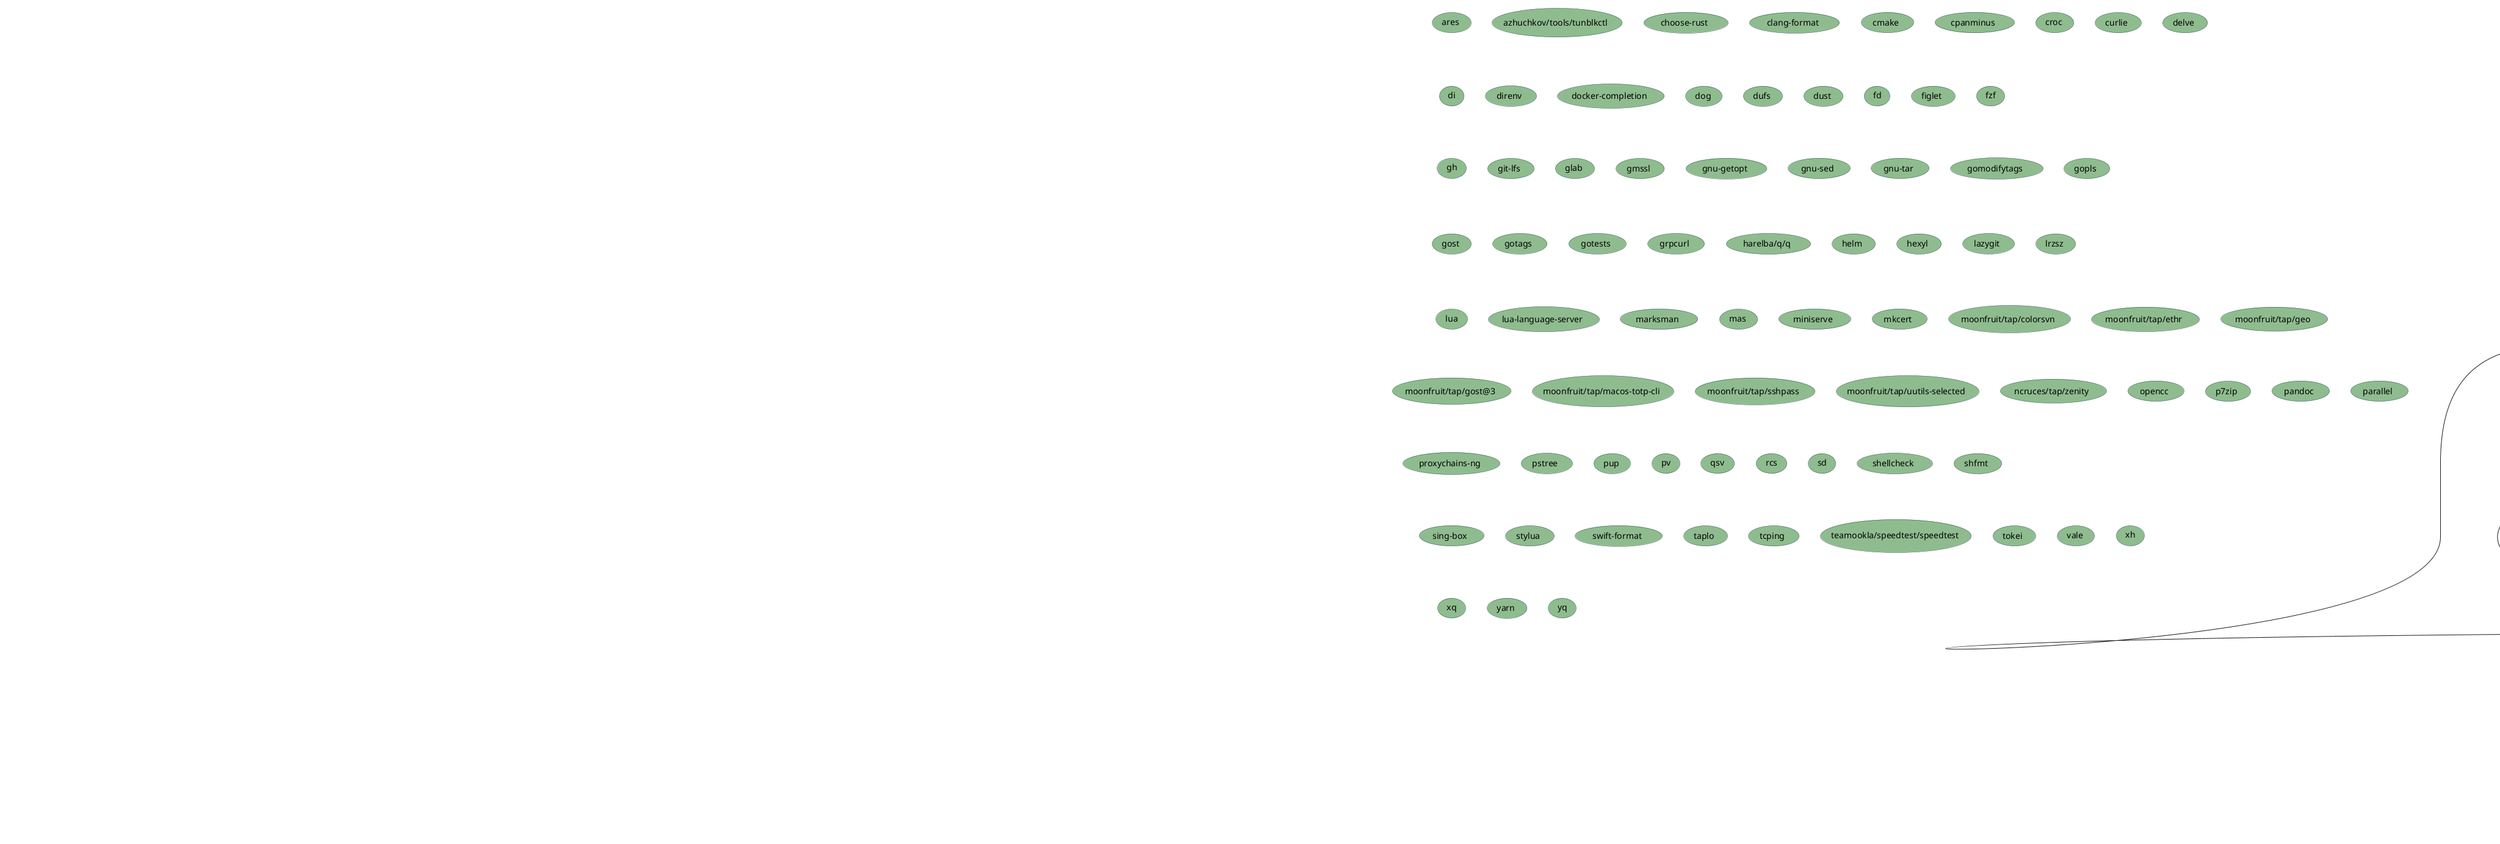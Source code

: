 @startuml homebrew
skinparam usecase {
    BorderColor DarkSlateGray
    BackgroundColor DarkSeaGreen
    BackgroundColor<< req >> ForestGreen
    BackgroundColor<< dep >> DarkGoldenRod
}
(abseil) << dep >>
(ant)
(ant)-->(openjdk)
(aom) << dep >>
(aom)-->(jpeg-xl)
(aom)-->(libvmaf)
(apr) << dep >>
(apr-util) << dep >>
(apr-util)-->(apr)
(apr-util)-->(openssl@3)
(ares)
(aria2)
(aria2)-->(gettext)
(aria2)-->(libssh2)
(aria2)-->(openssl@3)
(aria2)-->(sqlite)
(autojump)
(autojump)-->(python@3.12)
(avro-c) << dep >>
(avro-c)-->(jansson)
(avro-c)-->(snappy)
(avro-c)-->(xz)
(azhuchkov/tools/tunblkctl)
(bash)
(bash-completion@2)
(bash-completion@2)-->(bash)
(bash-language-server)
(bash-language-server)-->(node)
(bat)
(bat)-->(libgit2)
(bat)-->(oniguruma)
(bfg)
(bfg)-->(openjdk)
(black)
(black)-->(python-attrs)
(black)-->(python-click)
(black)-->(python-idna)
(black)-->(python-packaging)
(black)-->(python-pathspec)
(black)-->(python-platformdirs)
(black)-->(python@3.12)
(brotli) << dep >>
(c-ares) << dep >>
(ca-certificates) << dep >>
(cairo) << dep >>
(cairo)-->(fontconfig)
(cairo)-->(freetype)
(cairo)-->(glib)
(cairo)-->(libpng)
(cairo)-->(libx11)
(cairo)-->(libxcb)
(cairo)-->(libxext)
(cairo)-->(libxrender)
(cairo)-->(lzo)
(cairo)-->(pixman)
(capstone) << dep >>
(choose-rust)
(clang-format)
(cmake)
(codespell)
(codespell)-->(python@3.11)
(colima)
(colima)-->(lima)
(cpanminus)
(croc)
(curl)
(curl)-->(brotli)
(curl)-->(libidn2)
(curl)-->(libnghttp2)
(curl)-->(libssh2)
(curl)-->(openldap)
(curl)-->(openssl@3)
(curl)-->(rtmpdump)
(curl)-->(zstd)
(curlie)
(delve)
(deno)
(deno)-->(sqlite)
(di)
(direnv)
(docker-completion)
(dog)
(dtc) << dep >>
(dufs)
(dust)
(eslint)
(eslint)-->(node)
(eza)
(eza)-->(libgit2)
(fd)
(fdupes)
(fdupes)-->(pcre2)
(figlet)
(file-formula)
(file-formula)-->(libmagic)
(flake8)
(flake8)-->(python@3.12)
(fontconfig) << dep >>
(fontconfig)-->(freetype)
(fossil)
(fossil)-->(openssl@3)
(freetype) << dep >>
(freetype)-->(libpng)
(fribidi) << dep >>
(fzf)
(gawk)
(gawk)-->(gettext)
(gawk)-->(mpfr)
(gawk)-->(readline)
(gd) << dep >>
(gd)-->(fontconfig)
(gd)-->(freetype)
(gd)-->(jpeg-turbo)
(gd)-->(libavif)
(gd)-->(libpng)
(gd)-->(libtiff)
(gd)-->(webp)
(gdk-pixbuf) << dep >>
(gdk-pixbuf)-->(glib)
(gdk-pixbuf)-->(jpeg-turbo)
(gdk-pixbuf)-->(libpng)
(gdk-pixbuf)-->(libtiff)
(gettext) << dep >>
(gh)
(giflib) << dep >>
(git)
(git)-->(gettext)
(git)-->(pcre2)
(git-lfs)
(git-secret)
(git-secret)-->(gawk)
(git-secret)-->(gnupg)
(git-svn)
(git-svn)-->(git)
(git-svn)-->(subversion)
(glab)
(glib) << dep >>
(glib)-->(gettext)
(glib)-->(pcre2)
(gmp) << dep >>
(gmssl)
(gnu-getopt)
(gnu-sed)
(gnu-tar)
(gnupg)
(gnupg)-->(gettext)
(gnupg)-->(gnutls)
(gnupg)-->(libassuan)
(gnupg)-->(libgcrypt)
(gnupg)-->(libgpg-error)
(gnupg)-->(libksba)
(gnupg)-->(libusb)
(gnupg)-->(npth)
(gnupg)-->(openldap)
(gnupg)-->(pinentry)
(gnupg)-->(readline)
(gnutls) << dep >>
(gnutls)-->(ca-certificates)
(gnutls)-->(gmp)
(gnutls)-->(libidn2)
(gnutls)-->(libtasn1)
(gnutls)-->(libunistring)
(gnutls)-->(nettle)
(gnutls)-->(p11-kit)
(gnutls)-->(unbound)
(go)
(gomodifytags)
(gopls)
(gost)
(gotags)
(gotests)
(gradle)
(gradle)-->(openjdk)
(graphite2) << dep >>
(graphviz) << dep >>
(graphviz)-->(gd)
(graphviz)-->(gts)
(graphviz)-->(libpng)
(graphviz)-->(librsvg)
(graphviz)-->(libtool)
(graphviz)-->(pango)
(grpcurl)
(gts) << dep >>
(gts)-->(gettext)
(gts)-->(glib)
(gts)-->(netpbm)
(harelba/q/q)
(harfbuzz) << dep >>
(harfbuzz)-->(cairo)
(harfbuzz)-->(freetype)
(harfbuzz)-->(glib)
(harfbuzz)-->(graphite2)
(harfbuzz)-->(icu4c)
(hazelcast/hz/hazelcast)
(hazelcast/hz/hazelcast)-->(openjdk)
(hazelcast/hz/hazelcast-management-center)
(hazelcast/hz/hazelcast-management-center)-->(openjdk)
(helm)
(hexyl)
(highway) << dep >>
(htop)
(htop)-->(ncurses)
(httpie)
(httpie)-->(pygments)
(httpie)-->(python-certifi)
(httpie)-->(python@3.12)
(icu4c) << dep >>
(imath) << dep >>
(iperf3)
(iperf3)-->(openssl@3)
(ipython)
(ipython)-->(pygments)
(ipython)-->(python@3.12)
(ipython)-->(six)
(jansson) << dep >>
(jasper) << dep >>
(jasper)-->(jpeg-turbo)
(jdtls)
(jdtls)-->(openjdk)
(jdtls)-->(python@3.12)
(jpeg-turbo) << dep >>
(jpeg-xl) << dep >>
(jpeg-xl)-->(brotli)
(jpeg-xl)-->(giflib)
(jpeg-xl)-->(highway)
(jpeg-xl)-->(imath)
(jpeg-xl)-->(jpeg-turbo)
(jpeg-xl)-->(libpng)
(jpeg-xl)-->(little-cms2)
(jpeg-xl)-->(openexr)
(jpeg-xl)-->(webp)
(jq)
(jq)-->(oniguruma)
(jsoncpp) << dep >>
(kafka)
(kafka)-->(openjdk)
(kafka)-->(zookeeper)
(kcat)
(kcat)-->(avro-c)
(kcat)-->(librdkafka)
(kcat)-->(libserdes)
(kcat)-->(yajl)
(lazygit)
(libassuan) << dep >>
(libassuan)-->(libgpg-error)
(libavif) << dep >>
(libavif)-->(aom)
(libavif)-->(jpeg-turbo)
(libavif)-->(libpng)
(libevent) << dep >>
(libevent)-->(openssl@3)
(libgcrypt) << dep >>
(libgcrypt)-->(libgpg-error)
(libgit2) << dep >>
(libgit2)-->(libssh2)
(libgit2)-->(openssl@3)
(libgpg-error) << dep >>
(libgpg-error)-->(gettext)
(libidn2) << dep >>
(libidn2)-->(gettext)
(libidn2)-->(libunistring)
(libksba) << dep >>
(libksba)-->(libgpg-error)
(libmagic) << dep >>
(libnghttp2) << dep >>
(libpng) << dep >>
(librdkafka) << dep >>
(librdkafka)-->(lz4)
(librdkafka)-->(lzlib)
(librdkafka)-->(openssl@3)
(librdkafka)-->(zstd)
(librsvg) << dep >>
(librsvg)-->(cairo)
(librsvg)-->(gdk-pixbuf)
(librsvg)-->(glib)
(librsvg)-->(pango)
(libserdes) << dep >>
(libserdes)-->(avro-c)
(libserdes)-->(jansson)
(libslirp) << dep >>
(libslirp)-->(glib)
(libssh) << dep >>
(libssh)-->(openssl@3)
(libssh2) << dep >>
(libssh2)-->(openssl@3)
(libtasn1) << dep >>
(libtermkey) << dep >>
(libtermkey)-->(unibilium)
(libtiff) << dep >>
(libtiff)-->(jpeg-turbo)
(libtiff)-->(xz)
(libtiff)-->(zstd)
(libtool) << dep >>
(libtool)-->(m4)
(libunistring) << dep >>
(libusb) << dep >>
(libuv) << dep >>
(libvmaf) << dep >>
(libvterm) << dep >>
(libx11) << dep >>
(libx11)-->(libxcb)
(libx11)-->(xorgproto)
(libxau) << dep >>
(libxau)-->(xorgproto)
(libxcb) << dep >>
(libxcb)-->(libxau)
(libxcb)-->(libxdmcp)
(libxdmcp) << dep >>
(libxdmcp)-->(xorgproto)
(libxext) << dep >>
(libxext)-->(libx11)
(libxext)-->(xorgproto)
(libxrender) << dep >>
(libxrender)-->(libx11)
(libxrender)-->(xorgproto)
(libyaml) << dep >>
(lima) << dep >>
(lima)-->(qemu)
(little-cms2) << dep >>
(little-cms2)-->(jpeg-turbo)
(little-cms2)-->(libtiff)
(llvm) << dep >>
(llvm)-->(python@3.12)
(llvm)-->(z3)
(llvm)-->(zstd)
(lrzsz)
(lua)
(lua-language-server)
(luajit) << dep >>
(luv) << dep >>
(luv)-->(libuv)
(lz4) << dep >>
(lzlib) << dep >>
(lzo) << dep >>
(m4) << dep >>
(marksman)
(mas)
(maven)
(maven)-->(openjdk)
(miniserve)
(mkcert)
(mongodb/brew/mongodb-community)
(mongodb/brew/mongodb-community)-->(mongosh)
(moonfruit/tap/colorsvn)
(moonfruit/tap/ethr)
(moonfruit/tap/geo)
(moonfruit/tap/gost@3)
(moonfruit/tap/impl)
(moonfruit/tap/impl)-->(go)
(moonfruit/tap/macos-totp-cli)
(moonfruit/tap/sshpass)
(moonfruit/tap/ugrep-indexer)
(moonfruit/tap/ugrep-indexer)-->(brotli)
(moonfruit/tap/ugrep-indexer)-->(lz4)
(moonfruit/tap/ugrep-indexer)-->(xz)
(moonfruit/tap/ugrep-indexer)-->(zstd)
(moonfruit/tap/uutils-selected)
(moonfruit/tap/wlp-webprofile8)
(moonfruit/tap/wlp-webprofile8)-->(openjdk)
(mosh)
(mosh)-->(protobuf)
(mpdecimal) << dep >>
(mpfr) << dep >>
(mpfr)-->(gmp)
(msgpack) << dep >>
(ncdu)
(ncdu)-->(ncurses)
(ncruces/tap/zenity)
(ncurses) << dep >>
(neovide)
(neovide)-->(neovim)
(neovim)
(neovim)-->(gettext)
(neovim)-->(libtermkey)
(neovim)-->(libuv)
(neovim)-->(libvterm)
(neovim)-->(luajit)
(neovim)-->(luv)
(neovim)-->(msgpack)
(neovim)-->(tree-sitter)
(neovim)-->(unibilium)
(netpbm) << dep >>
(netpbm)-->(jasper)
(netpbm)-->(jpeg-turbo)
(netpbm)-->(libpng)
(netpbm)-->(libtiff)
(nettle) << dep >>
(nettle)-->(gmp)
(node)
(node)-->(brotli)
(node)-->(c-ares)
(node)-->(icu4c)
(node)-->(libnghttp2)
(node)-->(libuv)
(node)-->(openssl@3)
(node@16) << req >>
(node@16)-->(brotli)
(node@16)-->(c-ares)
(node@16)-->(icu4c)
(node@16)-->(libnghttp2)
(node@16)-->(libuv)
(node@16)-->(openssl@3)
(npth) << dep >>
(oniguruma) << dep >>
(opencc)
(openexr) << dep >>
(openexr)-->(imath)
(openjdk)
(openjdk)-->(giflib)
(openjdk)-->(harfbuzz)
(openjdk)-->(jpeg-turbo)
(openjdk)-->(libpng)
(openjdk)-->(little-cms2)
(openjdk@11)
(openjdk@11)-->(giflib)
(openjdk@11)-->(harfbuzz)
(openjdk@11)-->(jpeg-turbo)
(openjdk@11)-->(libpng)
(openjdk@11)-->(little-cms2)
(openjdk@17)
(openjdk@17)-->(giflib)
(openjdk@17)-->(harfbuzz)
(openjdk@17)-->(jpeg-turbo)
(openjdk@17)-->(libpng)
(openjdk@17)-->(little-cms2)
(openldap) << dep >>
(openldap)-->(openssl@3)
(openssl@3) << dep >>
(openssl@3)-->(ca-certificates)
(p11-kit) << dep >>
(p11-kit)-->(ca-certificates)
(p11-kit)-->(libtasn1)
(p7zip)
(pandoc)
(pango) << dep >>
(pango)-->(cairo)
(pango)-->(fontconfig)
(pango)-->(freetype)
(pango)-->(fribidi)
(pango)-->(glib)
(pango)-->(harfbuzz)
(parallel)
(pcre) << dep >>
(pcre2) << dep >>
(pigz)
(pigz)-->(zopfli)
(pinentry) << dep >>
(pinentry)-->(libassuan)
(pinentry)-->(libgpg-error)
(pinentry-mac)
(pinentry-mac)-->(gettext)
(pinentry-mac)-->(libassuan)
(pipgrip)
(pipgrip)-->(python-click)
(pipgrip)-->(python-packaging)
(pipgrip)-->(python-setuptools)
(pipgrip)-->(python@3.12)
(pipgrip)-->(six)
(pixman) << dep >>
(pkg-config) << dep >>
(plantuml)
(plantuml)-->(graphviz)
(plantuml)-->(openjdk)
(popt) << dep >>
(prettier)
(prettier)-->(node)
(protobuf)
(protobuf)-->(abseil)
(protobuf)-->(jsoncpp)
(proxychains-ng)
(pstree)
(pup)
(pv)
(pygments) << dep >>
(pyright)
(pyright)-->(node)
(python-attrs) << dep >>
(python-brotli) << dep >>
(python-certifi) << dep >>
(python-certifi)-->(ca-certificates)
(python-click) << dep >>
(python-idna) << dep >>
(python-mutagen) << dep >>
(python-packaging) << dep >>
(python-pathspec) << dep >>
(python-platformdirs) << dep >>
(python-setuptools) << dep >>
(python@3.11) << req >>
(python@3.11)-->(mpdecimal)
(python@3.11)-->(openssl@3)
(python@3.11)-->(sqlite)
(python@3.11)-->(xz)
(python@3.12) << dep >>
(python@3.12)-->(mpdecimal)
(python@3.12)-->(openssl@3)
(python@3.12)-->(sqlite)
(python@3.12)-->(xz)
(qemu) << dep >>
(qemu)-->(capstone)
(qemu)-->(dtc)
(qemu)-->(glib)
(qemu)-->(gnutls)
(qemu)-->(jpeg-turbo)
(qemu)-->(libpng)
(qemu)-->(libslirp)
(qemu)-->(libssh)
(qemu)-->(libusb)
(qemu)-->(lzo)
(qemu)-->(ncurses)
(qemu)-->(nettle)
(qemu)-->(pixman)
(qemu)-->(snappy)
(qemu)-->(vde)
(qemu)-->(zstd)
(qsv)
(rcs)
(readline) << dep >>
(redis)
(redis)-->(openssl@3)
(ripgrep)
(ripgrep)-->(pcre2)
(rlwrap)
(rlwrap)-->(readline)
(rsync)
(rsync)-->(lz4)
(rsync)-->(openssl@3)
(rsync)-->(popt)
(rsync)-->(xxhash)
(rsync)-->(zstd)
(rtmpdump) << dep >>
(rtmpdump)-->(openssl@3)
(ruby)
(ruby)-->(libyaml)
(ruby)-->(openssl@3)
(rust)
(rust)-->(libgit2)
(rust)-->(libssh2)
(rust)-->(llvm)
(rust)-->(openssl@3)
(rust)-->(pkg-config)
(sd)
(shellcheck)
(shfmt)
(sing-box)
(six) << dep >>
(snappy) << dep >>
(sqlite) << dep >>
(sqlite)-->(readline)
(staticcheck)
(staticcheck)-->(go)
(stylua)
(subversion)
(subversion)-->(apr)
(subversion)-->(apr-util)
(subversion)-->(gettext)
(subversion)-->(lz4)
(subversion)-->(openssl@3)
(subversion)-->(utf8proc)
(swift-format)
(tailwindcss-language-server)
(tailwindcss-language-server)-->(node)
(taplo)
(tcping)
(teamookla/speedtest/speedtest)
(testssl)
(testssl)-->(openssl@3)
(tmux)
(tmux)-->(libevent)
(tmux)-->(ncurses)
(tmux)-->(utf8proc)
(tokei)
(tomcat-native)
(tomcat-native)-->(apr)
(tomcat-native)-->(openjdk)
(tomcat-native)-->(openssl@3)
(tomcat@9)
(tomcat@9)-->(openjdk)
(tree-sitter) << dep >>
(typescript)
(typescript)-->(node)
(typescript-language-server)
(typescript-language-server)-->(node)
(typescript-language-server)-->(typescript)
(ugrep)
(ugrep)-->(brotli)
(ugrep)-->(lz4)
(ugrep)-->(pcre2)
(ugrep)-->(xz)
(ugrep)-->(zstd)
(unbound) << dep >>
(unbound)-->(libevent)
(unbound)-->(libnghttp2)
(unbound)-->(openssl@3)
(unibilium) << dep >>
(utf8proc) << dep >>
(vale)
(vde) << dep >>
(vscode-langservers-extracted)
(vscode-langservers-extracted)-->(node)
(webp) << dep >>
(webp)-->(giflib)
(webp)-->(jpeg-turbo)
(webp)-->(libpng)
(webp)-->(libtiff)
(wget)
(wget)-->(libidn2)
(wget)-->(openssl@3)
(xh)
(xorgproto) << dep >>
(xq)
(xxhash) << dep >>
(xz) << dep >>
(yajl) << dep >>
(yaml-language-server)
(yaml-language-server)-->(node)
(yarn)
(yq)
(yt-dlp)
(yt-dlp)-->(python-brotli)
(yt-dlp)-->(python-certifi)
(yt-dlp)-->(python-mutagen)
(yt-dlp)-->(python@3.12)
(z3) << dep >>
(zookeeper) << dep >>
(zookeeper)-->(openjdk)
(zookeeper)-->(openssl@3)
(zopfli) << dep >>
(zsh)
(zsh)-->(ncurses)
(zsh)-->(pcre)
(zstd) << dep >>
(zstd)-->(lz4)
(zstd)-->(xz)
@enduml
